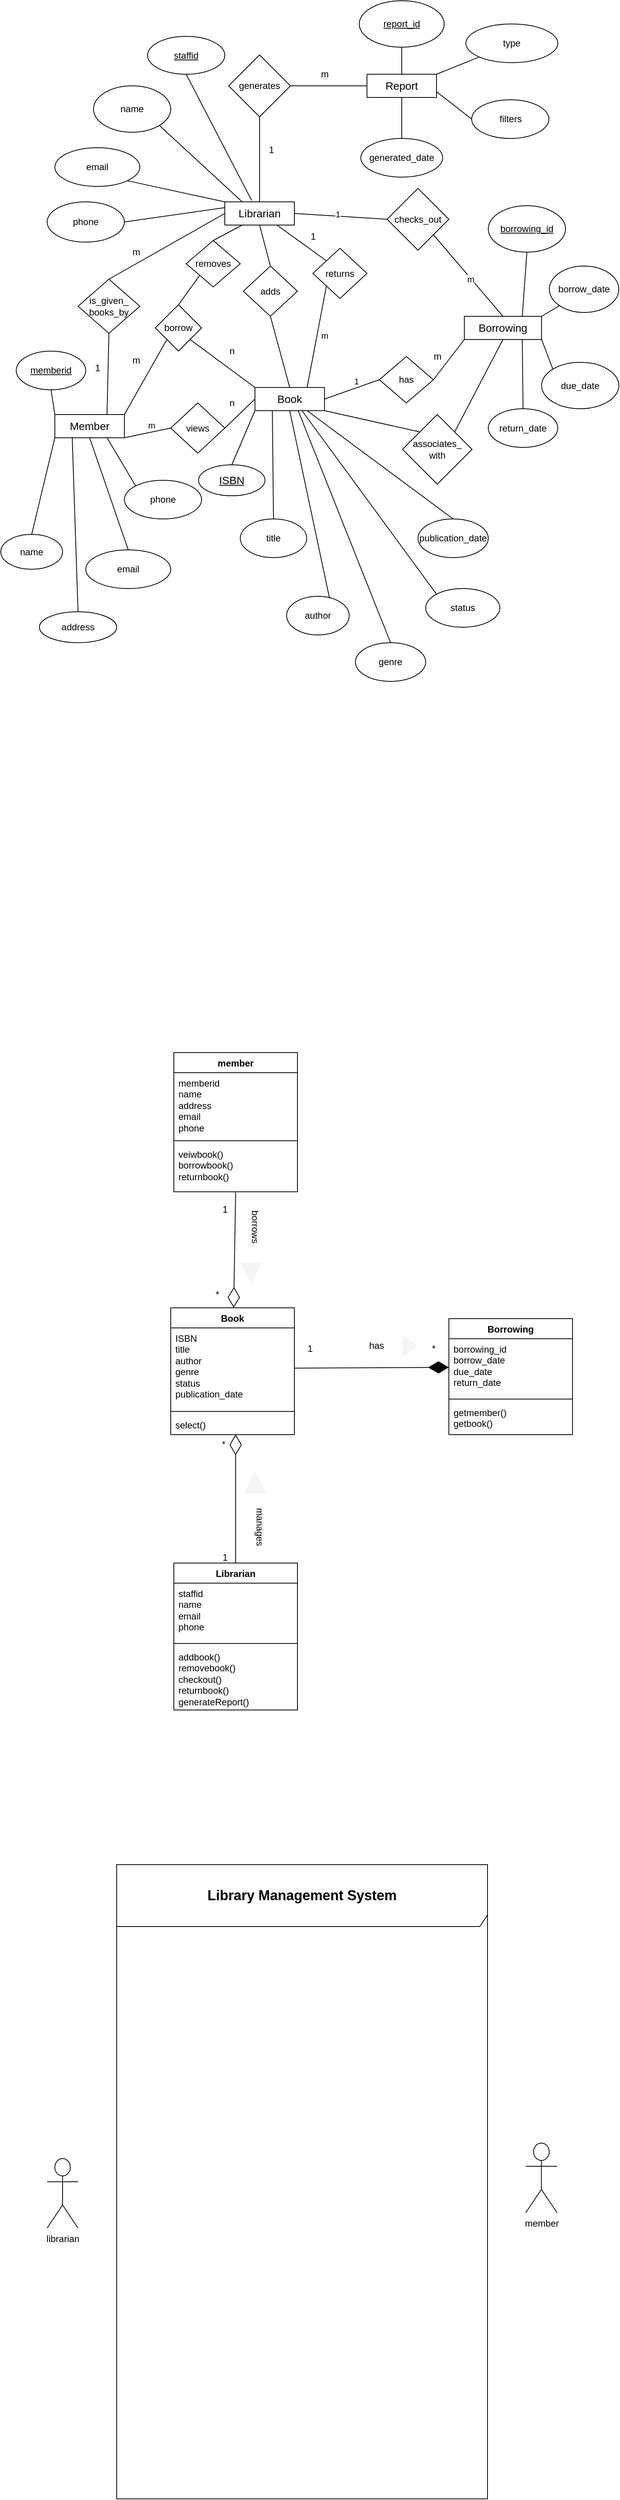 <mxfile version="21.6.6" type="github">
  <diagram name="Page-1" id="8wrmEmwH4_2tLNOu9vzc">
    <mxGraphModel dx="1050" dy="566" grid="1" gridSize="10" guides="1" tooltips="1" connect="1" arrows="1" fold="1" page="1" pageScale="1" pageWidth="827" pageHeight="1169" math="0" shadow="0">
      <root>
        <mxCell id="0" />
        <mxCell id="1" parent="0" />
        <mxCell id="Mp4XWGw3tbu1l4GpmVqD-1" value="&lt;font style=&quot;font-size: 14px;&quot;&gt;Member&lt;/font&gt;" style="rounded=0;whiteSpace=wrap;html=1;" vertex="1" parent="1">
          <mxGeometry x="80" y="565" width="90" height="30" as="geometry" />
        </mxCell>
        <mxCell id="Mp4XWGw3tbu1l4GpmVqD-2" value="&lt;font style=&quot;font-size: 14px;&quot;&gt;Report&lt;/font&gt;" style="rounded=0;whiteSpace=wrap;html=1;" vertex="1" parent="1">
          <mxGeometry x="484" y="125" width="90" height="30" as="geometry" />
        </mxCell>
        <mxCell id="Mp4XWGw3tbu1l4GpmVqD-3" value="&lt;font style=&quot;font-size: 14px;&quot;&gt;Borrowing&lt;/font&gt;" style="rounded=0;whiteSpace=wrap;html=1;" vertex="1" parent="1">
          <mxGeometry x="610" y="438" width="100" height="30" as="geometry" />
        </mxCell>
        <mxCell id="Mp4XWGw3tbu1l4GpmVqD-4" value="&lt;font style=&quot;font-size: 14px;&quot;&gt;Book&lt;/font&gt;" style="rounded=0;whiteSpace=wrap;html=1;" vertex="1" parent="1">
          <mxGeometry x="339" y="530" width="90" height="30" as="geometry" />
        </mxCell>
        <mxCell id="Mp4XWGw3tbu1l4GpmVqD-5" value="&lt;font style=&quot;font-size: 14px;&quot;&gt;Librarian&lt;/font&gt;" style="rounded=0;whiteSpace=wrap;html=1;" vertex="1" parent="1">
          <mxGeometry x="300" y="290" width="90" height="30" as="geometry" />
        </mxCell>
        <mxCell id="Mp4XWGw3tbu1l4GpmVqD-6" value="views" style="rhombus;whiteSpace=wrap;html=1;" vertex="1" parent="1">
          <mxGeometry x="230" y="550" width="70" height="65" as="geometry" />
        </mxCell>
        <mxCell id="Mp4XWGw3tbu1l4GpmVqD-7" value="has" style="rhombus;whiteSpace=wrap;html=1;" vertex="1" parent="1">
          <mxGeometry x="500" y="490" width="70" height="60" as="geometry" />
        </mxCell>
        <mxCell id="Mp4XWGw3tbu1l4GpmVqD-8" value="removes" style="rhombus;whiteSpace=wrap;html=1;" vertex="1" parent="1">
          <mxGeometry x="250" y="340" width="70" height="60" as="geometry" />
        </mxCell>
        <mxCell id="Mp4XWGw3tbu1l4GpmVqD-9" value="returns" style="rhombus;whiteSpace=wrap;html=1;" vertex="1" parent="1">
          <mxGeometry x="414" y="350" width="70" height="65" as="geometry" />
        </mxCell>
        <mxCell id="Mp4XWGw3tbu1l4GpmVqD-10" value="adds" style="rhombus;whiteSpace=wrap;html=1;" vertex="1" parent="1">
          <mxGeometry x="324" y="373" width="70" height="65" as="geometry" />
        </mxCell>
        <mxCell id="Mp4XWGw3tbu1l4GpmVqD-11" value="associates_&lt;br&gt;with" style="rhombus;whiteSpace=wrap;html=1;" vertex="1" parent="1">
          <mxGeometry x="530" y="565" width="90" height="90" as="geometry" />
        </mxCell>
        <mxCell id="Mp4XWGw3tbu1l4GpmVqD-12" value="is_given_&lt;br&gt;books_by" style="rhombus;whiteSpace=wrap;html=1;" vertex="1" parent="1">
          <mxGeometry x="110" y="390" width="80" height="70" as="geometry" />
        </mxCell>
        <mxCell id="Mp4XWGw3tbu1l4GpmVqD-13" value="borrow" style="rhombus;whiteSpace=wrap;html=1;" vertex="1" parent="1">
          <mxGeometry x="210" y="423" width="60" height="60" as="geometry" />
        </mxCell>
        <mxCell id="Mp4XWGw3tbu1l4GpmVqD-14" value="generates" style="rhombus;whiteSpace=wrap;html=1;" vertex="1" parent="1">
          <mxGeometry x="305" y="100" width="80" height="80" as="geometry" />
        </mxCell>
        <mxCell id="Mp4XWGw3tbu1l4GpmVqD-16" value="" style="endArrow=none;html=1;rounded=0;exitX=1;exitY=0.5;exitDx=0;exitDy=0;entryX=0;entryY=0.5;entryDx=0;entryDy=0;" edge="1" parent="1" source="Mp4XWGw3tbu1l4GpmVqD-4" target="Mp4XWGw3tbu1l4GpmVqD-7">
          <mxGeometry width="50" height="50" relative="1" as="geometry">
            <mxPoint x="390" y="570" as="sourcePoint" />
            <mxPoint x="440" y="520" as="targetPoint" />
          </mxGeometry>
        </mxCell>
        <mxCell id="Mp4XWGw3tbu1l4GpmVqD-41" value="1" style="edgeLabel;html=1;align=center;verticalAlign=middle;resizable=0;points=[];" vertex="1" connectable="0" parent="Mp4XWGw3tbu1l4GpmVqD-16">
          <mxGeometry x="0.232" y="8" relative="1" as="geometry">
            <mxPoint as="offset" />
          </mxGeometry>
        </mxCell>
        <mxCell id="Mp4XWGw3tbu1l4GpmVqD-21" value="" style="endArrow=none;html=1;rounded=0;exitX=1;exitY=0.5;exitDx=0;exitDy=0;entryX=0;entryY=1;entryDx=0;entryDy=0;" edge="1" parent="1" source="Mp4XWGw3tbu1l4GpmVqD-7" target="Mp4XWGw3tbu1l4GpmVqD-3">
          <mxGeometry width="50" height="50" relative="1" as="geometry">
            <mxPoint x="570" y="570" as="sourcePoint" />
            <mxPoint x="620" y="520" as="targetPoint" />
          </mxGeometry>
        </mxCell>
        <mxCell id="Mp4XWGw3tbu1l4GpmVqD-22" value="" style="endArrow=none;html=1;rounded=0;exitX=1;exitY=1;exitDx=0;exitDy=0;entryX=0;entryY=0;entryDx=0;entryDy=0;" edge="1" parent="1" source="Mp4XWGw3tbu1l4GpmVqD-13" target="Mp4XWGw3tbu1l4GpmVqD-4">
          <mxGeometry width="50" height="50" relative="1" as="geometry">
            <mxPoint x="260" y="570" as="sourcePoint" />
            <mxPoint x="310" y="520" as="targetPoint" />
          </mxGeometry>
        </mxCell>
        <mxCell id="Mp4XWGw3tbu1l4GpmVqD-24" value="" style="endArrow=none;html=1;rounded=0;exitX=1;exitY=1;exitDx=0;exitDy=0;entryX=0;entryY=0.5;entryDx=0;entryDy=0;" edge="1" parent="1" source="Mp4XWGw3tbu1l4GpmVqD-1" target="Mp4XWGw3tbu1l4GpmVqD-6">
          <mxGeometry width="50" height="50" relative="1" as="geometry">
            <mxPoint x="120" y="580" as="sourcePoint" />
            <mxPoint x="184" y="620" as="targetPoint" />
          </mxGeometry>
        </mxCell>
        <mxCell id="Mp4XWGw3tbu1l4GpmVqD-37" value="m" style="edgeLabel;html=1;align=center;verticalAlign=middle;resizable=0;points=[];" vertex="1" connectable="0" parent="Mp4XWGw3tbu1l4GpmVqD-24">
          <mxGeometry x="0.225" y="9" relative="1" as="geometry">
            <mxPoint as="offset" />
          </mxGeometry>
        </mxCell>
        <mxCell id="Mp4XWGw3tbu1l4GpmVqD-25" value="" style="endArrow=none;html=1;rounded=0;exitX=0.75;exitY=0;exitDx=0;exitDy=0;entryX=0.5;entryY=1;entryDx=0;entryDy=0;" edge="1" parent="1" source="Mp4XWGw3tbu1l4GpmVqD-1" target="Mp4XWGw3tbu1l4GpmVqD-12">
          <mxGeometry width="50" height="50" relative="1" as="geometry">
            <mxPoint x="110" y="450" as="sourcePoint" />
            <mxPoint x="160" y="400" as="targetPoint" />
          </mxGeometry>
        </mxCell>
        <mxCell id="Mp4XWGw3tbu1l4GpmVqD-26" value="" style="endArrow=none;html=1;rounded=0;exitX=0.5;exitY=0;exitDx=0;exitDy=0;entryX=0;entryY=0.5;entryDx=0;entryDy=0;" edge="1" parent="1" source="Mp4XWGw3tbu1l4GpmVqD-12" target="Mp4XWGw3tbu1l4GpmVqD-5">
          <mxGeometry width="50" height="50" relative="1" as="geometry">
            <mxPoint x="150" y="290" as="sourcePoint" />
            <mxPoint x="200" y="240" as="targetPoint" />
          </mxGeometry>
        </mxCell>
        <mxCell id="Mp4XWGw3tbu1l4GpmVqD-27" value="" style="endArrow=none;html=1;rounded=0;exitX=0.5;exitY=0;exitDx=0;exitDy=0;entryX=0;entryY=1;entryDx=0;entryDy=0;" edge="1" parent="1" source="Mp4XWGw3tbu1l4GpmVqD-13" target="Mp4XWGw3tbu1l4GpmVqD-8">
          <mxGeometry width="50" height="50" relative="1" as="geometry">
            <mxPoint x="260" y="430" as="sourcePoint" />
            <mxPoint x="310" y="380" as="targetPoint" />
          </mxGeometry>
        </mxCell>
        <mxCell id="Mp4XWGw3tbu1l4GpmVqD-28" value="" style="endArrow=none;html=1;rounded=0;exitX=0.5;exitY=0;exitDx=0;exitDy=0;entryX=0.5;entryY=1;entryDx=0;entryDy=0;" edge="1" parent="1" source="Mp4XWGw3tbu1l4GpmVqD-10" target="Mp4XWGw3tbu1l4GpmVqD-5">
          <mxGeometry width="50" height="50" relative="1" as="geometry">
            <mxPoint x="370" y="300" as="sourcePoint" />
            <mxPoint x="420" y="250" as="targetPoint" />
          </mxGeometry>
        </mxCell>
        <mxCell id="Mp4XWGw3tbu1l4GpmVqD-29" value="" style="endArrow=none;html=1;rounded=0;exitX=0.75;exitY=0;exitDx=0;exitDy=0;entryX=0;entryY=1;entryDx=0;entryDy=0;" edge="1" parent="1" source="Mp4XWGw3tbu1l4GpmVqD-4" target="Mp4XWGw3tbu1l4GpmVqD-9">
          <mxGeometry width="50" height="50" relative="1" as="geometry">
            <mxPoint x="420" y="470" as="sourcePoint" />
            <mxPoint x="470" y="420" as="targetPoint" />
          </mxGeometry>
        </mxCell>
        <mxCell id="Mp4XWGw3tbu1l4GpmVqD-40" value="m" style="edgeLabel;html=1;align=center;verticalAlign=middle;resizable=0;points=[];" vertex="1" connectable="0" parent="Mp4XWGw3tbu1l4GpmVqD-29">
          <mxGeometry x="0.051" y="-9" relative="1" as="geometry">
            <mxPoint as="offset" />
          </mxGeometry>
        </mxCell>
        <mxCell id="Mp4XWGw3tbu1l4GpmVqD-30" value="" style="endArrow=none;html=1;rounded=0;exitX=0.75;exitY=1;exitDx=0;exitDy=0;entryX=0;entryY=0;entryDx=0;entryDy=0;" edge="1" parent="1" source="Mp4XWGw3tbu1l4GpmVqD-5" target="Mp4XWGw3tbu1l4GpmVqD-9">
          <mxGeometry width="50" height="50" relative="1" as="geometry">
            <mxPoint x="430" y="315" as="sourcePoint" />
            <mxPoint x="480" y="265" as="targetPoint" />
          </mxGeometry>
        </mxCell>
        <mxCell id="Mp4XWGw3tbu1l4GpmVqD-31" value="" style="endArrow=none;html=1;rounded=0;entryX=0.5;entryY=1;entryDx=0;entryDy=0;exitX=0.5;exitY=0;exitDx=0;exitDy=0;" edge="1" parent="1" source="Mp4XWGw3tbu1l4GpmVqD-4" target="Mp4XWGw3tbu1l4GpmVqD-10">
          <mxGeometry width="50" height="50" relative="1" as="geometry">
            <mxPoint x="340" y="450" as="sourcePoint" />
            <mxPoint x="390" y="400" as="targetPoint" />
          </mxGeometry>
        </mxCell>
        <mxCell id="Mp4XWGw3tbu1l4GpmVqD-32" value="" style="endArrow=none;html=1;rounded=0;exitX=0.5;exitY=0;exitDx=0;exitDy=0;entryX=0.25;entryY=1;entryDx=0;entryDy=0;" edge="1" parent="1" source="Mp4XWGw3tbu1l4GpmVqD-8" target="Mp4XWGw3tbu1l4GpmVqD-5">
          <mxGeometry width="50" height="50" relative="1" as="geometry">
            <mxPoint x="300" y="290" as="sourcePoint" />
            <mxPoint x="350" y="240" as="targetPoint" />
          </mxGeometry>
        </mxCell>
        <mxCell id="Mp4XWGw3tbu1l4GpmVqD-33" value="m" style="text;html=1;align=center;verticalAlign=middle;resizable=0;points=[];autosize=1;strokeColor=none;fillColor=none;" vertex="1" parent="1">
          <mxGeometry x="170" y="340" width="30" height="30" as="geometry" />
        </mxCell>
        <mxCell id="Mp4XWGw3tbu1l4GpmVqD-34" value="1" style="text;html=1;align=center;verticalAlign=middle;resizable=0;points=[];autosize=1;strokeColor=none;fillColor=none;" vertex="1" parent="1">
          <mxGeometry x="120" y="490" width="30" height="30" as="geometry" />
        </mxCell>
        <mxCell id="Mp4XWGw3tbu1l4GpmVqD-36" value="n" style="text;html=1;align=center;verticalAlign=middle;resizable=0;points=[];autosize=1;strokeColor=none;fillColor=none;" vertex="1" parent="1">
          <mxGeometry x="294" y="468" width="30" height="30" as="geometry" />
        </mxCell>
        <mxCell id="Mp4XWGw3tbu1l4GpmVqD-39" value="1" style="text;html=1;align=center;verticalAlign=middle;resizable=0;points=[];autosize=1;strokeColor=none;fillColor=none;" vertex="1" parent="1">
          <mxGeometry x="399" y="320" width="30" height="30" as="geometry" />
        </mxCell>
        <mxCell id="Mp4XWGw3tbu1l4GpmVqD-42" value="m" style="text;html=1;align=center;verticalAlign=middle;resizable=0;points=[];autosize=1;strokeColor=none;fillColor=none;" vertex="1" parent="1">
          <mxGeometry x="560" y="475" width="30" height="30" as="geometry" />
        </mxCell>
        <mxCell id="Mp4XWGw3tbu1l4GpmVqD-43" value="" style="endArrow=none;html=1;rounded=0;exitX=1;exitY=1;exitDx=0;exitDy=0;entryX=0;entryY=0;entryDx=0;entryDy=0;" edge="1" parent="1" source="Mp4XWGw3tbu1l4GpmVqD-4" target="Mp4XWGw3tbu1l4GpmVqD-11">
          <mxGeometry width="50" height="50" relative="1" as="geometry">
            <mxPoint x="390" y="770" as="sourcePoint" />
            <mxPoint x="440" y="720" as="targetPoint" />
          </mxGeometry>
        </mxCell>
        <mxCell id="Mp4XWGw3tbu1l4GpmVqD-44" value="" style="endArrow=none;html=1;rounded=0;exitX=1;exitY=0;exitDx=0;exitDy=0;entryX=0.5;entryY=1;entryDx=0;entryDy=0;" edge="1" parent="1" source="Mp4XWGw3tbu1l4GpmVqD-11" target="Mp4XWGw3tbu1l4GpmVqD-3">
          <mxGeometry width="50" height="50" relative="1" as="geometry">
            <mxPoint x="590" y="608" as="sourcePoint" />
            <mxPoint x="640" y="558" as="targetPoint" />
          </mxGeometry>
        </mxCell>
        <mxCell id="Mp4XWGw3tbu1l4GpmVqD-38" value="n" style="text;html=1;align=center;verticalAlign=middle;resizable=0;points=[];autosize=1;strokeColor=none;fillColor=none;" vertex="1" parent="1">
          <mxGeometry x="294" y="535" width="30" height="30" as="geometry" />
        </mxCell>
        <mxCell id="Mp4XWGw3tbu1l4GpmVqD-46" value="" style="endArrow=none;html=1;rounded=0;exitX=1;exitY=0.5;exitDx=0;exitDy=0;entryX=0;entryY=0.5;entryDx=0;entryDy=0;" edge="1" parent="1" source="Mp4XWGw3tbu1l4GpmVqD-6" target="Mp4XWGw3tbu1l4GpmVqD-4">
          <mxGeometry width="50" height="50" relative="1" as="geometry">
            <mxPoint x="230" y="505" as="sourcePoint" />
            <mxPoint x="319" y="595" as="targetPoint" />
          </mxGeometry>
        </mxCell>
        <mxCell id="Mp4XWGw3tbu1l4GpmVqD-47" value="" style="endArrow=none;html=1;rounded=0;exitX=1;exitY=0.5;exitDx=0;exitDy=0;entryX=0;entryY=0.5;entryDx=0;entryDy=0;" edge="1" parent="1" source="Mp4XWGw3tbu1l4GpmVqD-14" target="Mp4XWGw3tbu1l4GpmVqD-2">
          <mxGeometry width="50" height="50" relative="1" as="geometry">
            <mxPoint x="450" y="160" as="sourcePoint" />
            <mxPoint x="539" y="250" as="targetPoint" />
          </mxGeometry>
        </mxCell>
        <mxCell id="Mp4XWGw3tbu1l4GpmVqD-48" value="" style="endArrow=none;html=1;rounded=0;exitX=0.5;exitY=1;exitDx=0;exitDy=0;entryX=0.5;entryY=0;entryDx=0;entryDy=0;" edge="1" parent="1" source="Mp4XWGw3tbu1l4GpmVqD-14" target="Mp4XWGw3tbu1l4GpmVqD-5">
          <mxGeometry width="50" height="50" relative="1" as="geometry">
            <mxPoint x="260" y="170" as="sourcePoint" />
            <mxPoint x="349" y="260" as="targetPoint" />
          </mxGeometry>
        </mxCell>
        <mxCell id="Mp4XWGw3tbu1l4GpmVqD-49" value="1" style="text;html=1;align=center;verticalAlign=middle;resizable=0;points=[];autosize=1;strokeColor=none;fillColor=none;" vertex="1" parent="1">
          <mxGeometry x="345" y="208" width="30" height="30" as="geometry" />
        </mxCell>
        <mxCell id="Mp4XWGw3tbu1l4GpmVqD-50" value="m" style="text;html=1;align=center;verticalAlign=middle;resizable=0;points=[];autosize=1;strokeColor=none;fillColor=none;" vertex="1" parent="1">
          <mxGeometry x="414" y="110" width="30" height="30" as="geometry" />
        </mxCell>
        <mxCell id="Mp4XWGw3tbu1l4GpmVqD-51" value="checks_out" style="rhombus;whiteSpace=wrap;html=1;" vertex="1" parent="1">
          <mxGeometry x="510" y="272.5" width="80" height="80" as="geometry" />
        </mxCell>
        <mxCell id="Mp4XWGw3tbu1l4GpmVqD-52" value="" style="endArrow=none;html=1;rounded=0;exitX=1;exitY=0.5;exitDx=0;exitDy=0;entryX=0;entryY=0.5;entryDx=0;entryDy=0;" edge="1" parent="1" source="Mp4XWGw3tbu1l4GpmVqD-5" target="Mp4XWGw3tbu1l4GpmVqD-51">
          <mxGeometry width="50" height="50" relative="1" as="geometry">
            <mxPoint x="470" y="330" as="sourcePoint" />
            <mxPoint x="520" y="280" as="targetPoint" />
          </mxGeometry>
        </mxCell>
        <mxCell id="Mp4XWGw3tbu1l4GpmVqD-54" value="1" style="edgeLabel;html=1;align=center;verticalAlign=middle;resizable=0;points=[];" vertex="1" connectable="0" parent="Mp4XWGw3tbu1l4GpmVqD-52">
          <mxGeometry x="-0.073" y="3" relative="1" as="geometry">
            <mxPoint as="offset" />
          </mxGeometry>
        </mxCell>
        <mxCell id="Mp4XWGw3tbu1l4GpmVqD-53" value="" style="endArrow=none;html=1;rounded=0;exitX=1;exitY=1;exitDx=0;exitDy=0;entryX=0.5;entryY=0;entryDx=0;entryDy=0;" edge="1" parent="1" source="Mp4XWGw3tbu1l4GpmVqD-51" target="Mp4XWGw3tbu1l4GpmVqD-3">
          <mxGeometry width="50" height="50" relative="1" as="geometry">
            <mxPoint x="660" y="365" as="sourcePoint" />
            <mxPoint x="785" y="370" as="targetPoint" />
          </mxGeometry>
        </mxCell>
        <mxCell id="Mp4XWGw3tbu1l4GpmVqD-55" value="m" style="edgeLabel;html=1;align=center;verticalAlign=middle;resizable=0;points=[];" vertex="1" connectable="0" parent="Mp4XWGw3tbu1l4GpmVqD-53">
          <mxGeometry x="0.065" y="-1" relative="1" as="geometry">
            <mxPoint as="offset" />
          </mxGeometry>
        </mxCell>
        <mxCell id="Mp4XWGw3tbu1l4GpmVqD-56" value="&lt;u&gt;memberid&lt;/u&gt;" style="ellipse;whiteSpace=wrap;html=1;" vertex="1" parent="1">
          <mxGeometry x="30" y="483" width="90" height="50" as="geometry" />
        </mxCell>
        <mxCell id="Mp4XWGw3tbu1l4GpmVqD-57" value="name" style="ellipse;whiteSpace=wrap;html=1;" vertex="1" parent="1">
          <mxGeometry x="10" y="720" width="80" height="45" as="geometry" />
        </mxCell>
        <mxCell id="Mp4XWGw3tbu1l4GpmVqD-58" value="address" style="ellipse;whiteSpace=wrap;html=1;" vertex="1" parent="1">
          <mxGeometry x="60" y="820" width="100" height="40" as="geometry" />
        </mxCell>
        <mxCell id="Mp4XWGw3tbu1l4GpmVqD-59" value="email" style="ellipse;whiteSpace=wrap;html=1;" vertex="1" parent="1">
          <mxGeometry x="120" y="740" width="110" height="50" as="geometry" />
        </mxCell>
        <mxCell id="Mp4XWGw3tbu1l4GpmVqD-60" value="phone" style="ellipse;whiteSpace=wrap;html=1;" vertex="1" parent="1">
          <mxGeometry x="170" y="650" width="100" height="50" as="geometry" />
        </mxCell>
        <mxCell id="Mp4XWGw3tbu1l4GpmVqD-61" value="" style="endArrow=none;html=1;rounded=0;entryX=0.5;entryY=1;entryDx=0;entryDy=0;exitX=0;exitY=0;exitDx=0;exitDy=0;" edge="1" parent="1" source="Mp4XWGw3tbu1l4GpmVqD-1" target="Mp4XWGw3tbu1l4GpmVqD-56">
          <mxGeometry width="50" height="50" relative="1" as="geometry">
            <mxPoint x="30" y="525" as="sourcePoint" />
            <mxPoint x="80" y="475" as="targetPoint" />
          </mxGeometry>
        </mxCell>
        <mxCell id="Mp4XWGw3tbu1l4GpmVqD-62" value="" style="endArrow=none;html=1;rounded=0;exitX=0.5;exitY=0;exitDx=0;exitDy=0;entryX=0;entryY=1;entryDx=0;entryDy=0;" edge="1" parent="1" source="Mp4XWGw3tbu1l4GpmVqD-57" target="Mp4XWGw3tbu1l4GpmVqD-1">
          <mxGeometry width="50" height="50" relative="1" as="geometry">
            <mxPoint x="40" y="600" as="sourcePoint" />
            <mxPoint x="90" y="550" as="targetPoint" />
          </mxGeometry>
        </mxCell>
        <mxCell id="Mp4XWGw3tbu1l4GpmVqD-63" value="" style="endArrow=none;html=1;rounded=0;exitX=0.5;exitY=0;exitDx=0;exitDy=0;entryX=0.25;entryY=1;entryDx=0;entryDy=0;" edge="1" parent="1" source="Mp4XWGw3tbu1l4GpmVqD-58" target="Mp4XWGw3tbu1l4GpmVqD-1">
          <mxGeometry width="50" height="50" relative="1" as="geometry">
            <mxPoint x="120" y="635" as="sourcePoint" />
            <mxPoint x="170" y="585" as="targetPoint" />
          </mxGeometry>
        </mxCell>
        <mxCell id="Mp4XWGw3tbu1l4GpmVqD-64" value="" style="endArrow=none;html=1;rounded=0;exitX=0.5;exitY=0;exitDx=0;exitDy=0;entryX=0.5;entryY=1;entryDx=0;entryDy=0;" edge="1" parent="1" source="Mp4XWGw3tbu1l4GpmVqD-59" target="Mp4XWGw3tbu1l4GpmVqD-1">
          <mxGeometry width="50" height="50" relative="1" as="geometry">
            <mxPoint x="185" y="670" as="sourcePoint" />
            <mxPoint x="235" y="620" as="targetPoint" />
          </mxGeometry>
        </mxCell>
        <mxCell id="Mp4XWGw3tbu1l4GpmVqD-65" value="" style="endArrow=none;html=1;rounded=0;exitX=0.75;exitY=1;exitDx=0;exitDy=0;entryX=0;entryY=0;entryDx=0;entryDy=0;" edge="1" parent="1" source="Mp4XWGw3tbu1l4GpmVqD-1" target="Mp4XWGw3tbu1l4GpmVqD-60">
          <mxGeometry width="50" height="50" relative="1" as="geometry">
            <mxPoint x="185" y="655" as="sourcePoint" />
            <mxPoint x="235" y="605" as="targetPoint" />
          </mxGeometry>
        </mxCell>
        <mxCell id="Mp4XWGw3tbu1l4GpmVqD-35" value="m" style="text;html=1;align=center;verticalAlign=middle;resizable=0;points=[];autosize=1;strokeColor=none;fillColor=none;" vertex="1" parent="1">
          <mxGeometry x="170" y="480" width="30" height="30" as="geometry" />
        </mxCell>
        <mxCell id="Mp4XWGw3tbu1l4GpmVqD-67" value="" style="endArrow=none;html=1;rounded=0;exitX=1;exitY=0;exitDx=0;exitDy=0;entryX=0;entryY=1;entryDx=0;entryDy=0;" edge="1" parent="1" source="Mp4XWGw3tbu1l4GpmVqD-1" target="Mp4XWGw3tbu1l4GpmVqD-13">
          <mxGeometry width="50" height="50" relative="1" as="geometry">
            <mxPoint x="170" y="540" as="sourcePoint" />
            <mxPoint x="220" y="490" as="targetPoint" />
          </mxGeometry>
        </mxCell>
        <mxCell id="Mp4XWGw3tbu1l4GpmVqD-68" value="title" style="ellipse;whiteSpace=wrap;html=1;" vertex="1" parent="1">
          <mxGeometry x="320" y="700" width="86" height="50" as="geometry" />
        </mxCell>
        <mxCell id="Mp4XWGw3tbu1l4GpmVqD-69" value="publication_date" style="ellipse;whiteSpace=wrap;html=1;" vertex="1" parent="1">
          <mxGeometry x="550" y="700" width="91" height="50" as="geometry" />
        </mxCell>
        <mxCell id="Mp4XWGw3tbu1l4GpmVqD-70" value="&lt;font style=&quot;font-size: 14px;&quot;&gt;&lt;u&gt;ISBN&lt;/u&gt;&lt;/font&gt;" style="ellipse;whiteSpace=wrap;html=1;" vertex="1" parent="1">
          <mxGeometry x="266" y="630" width="86" height="40" as="geometry" />
        </mxCell>
        <mxCell id="Mp4XWGw3tbu1l4GpmVqD-71" value="author" style="ellipse;whiteSpace=wrap;html=1;" vertex="1" parent="1">
          <mxGeometry x="380" y="800" width="81" height="50" as="geometry" />
        </mxCell>
        <mxCell id="Mp4XWGw3tbu1l4GpmVqD-72" value="genre" style="ellipse;whiteSpace=wrap;html=1;" vertex="1" parent="1">
          <mxGeometry x="469" y="860" width="91" height="50" as="geometry" />
        </mxCell>
        <mxCell id="Mp4XWGw3tbu1l4GpmVqD-73" value="status" style="ellipse;whiteSpace=wrap;html=1;" vertex="1" parent="1">
          <mxGeometry x="560" y="790" width="96" height="50" as="geometry" />
        </mxCell>
        <mxCell id="Mp4XWGw3tbu1l4GpmVqD-74" value="" style="endArrow=none;html=1;rounded=0;entryX=0;entryY=1;entryDx=0;entryDy=0;exitX=0.5;exitY=0;exitDx=0;exitDy=0;" edge="1" parent="1" source="Mp4XWGw3tbu1l4GpmVqD-70" target="Mp4XWGw3tbu1l4GpmVqD-4">
          <mxGeometry width="50" height="50" relative="1" as="geometry">
            <mxPoint x="375" y="630" as="sourcePoint" />
            <mxPoint x="425" y="580" as="targetPoint" />
          </mxGeometry>
        </mxCell>
        <mxCell id="Mp4XWGw3tbu1l4GpmVqD-75" value="" style="endArrow=none;html=1;rounded=0;entryX=0.25;entryY=1;entryDx=0;entryDy=0;exitX=0.5;exitY=0;exitDx=0;exitDy=0;" edge="1" parent="1" source="Mp4XWGw3tbu1l4GpmVqD-68" target="Mp4XWGw3tbu1l4GpmVqD-4">
          <mxGeometry width="50" height="50" relative="1" as="geometry">
            <mxPoint x="375" y="645" as="sourcePoint" />
            <mxPoint x="425" y="595" as="targetPoint" />
          </mxGeometry>
        </mxCell>
        <mxCell id="Mp4XWGw3tbu1l4GpmVqD-76" value="" style="endArrow=none;html=1;rounded=0;exitX=0.75;exitY=1;exitDx=0;exitDy=0;entryX=0.5;entryY=0;entryDx=0;entryDy=0;" edge="1" parent="1" source="Mp4XWGw3tbu1l4GpmVqD-4" target="Mp4XWGw3tbu1l4GpmVqD-69">
          <mxGeometry width="50" height="50" relative="1" as="geometry">
            <mxPoint x="390" y="685" as="sourcePoint" />
            <mxPoint x="440" y="635" as="targetPoint" />
          </mxGeometry>
        </mxCell>
        <mxCell id="Mp4XWGw3tbu1l4GpmVqD-77" value="" style="endArrow=none;html=1;rounded=0;entryX=0.673;entryY=0.987;entryDx=0;entryDy=0;entryPerimeter=0;exitX=0;exitY=0;exitDx=0;exitDy=0;" edge="1" parent="1" source="Mp4XWGw3tbu1l4GpmVqD-73" target="Mp4XWGw3tbu1l4GpmVqD-4">
          <mxGeometry width="50" height="50" relative="1" as="geometry">
            <mxPoint x="440" y="730" as="sourcePoint" />
            <mxPoint x="490" y="680" as="targetPoint" />
          </mxGeometry>
        </mxCell>
        <mxCell id="Mp4XWGw3tbu1l4GpmVqD-78" value="" style="endArrow=none;html=1;rounded=0;entryX=0.5;entryY=1;entryDx=0;entryDy=0;exitX=0.686;exitY=0.056;exitDx=0;exitDy=0;exitPerimeter=0;" edge="1" parent="1" source="Mp4XWGw3tbu1l4GpmVqD-71" target="Mp4XWGw3tbu1l4GpmVqD-4">
          <mxGeometry width="50" height="50" relative="1" as="geometry">
            <mxPoint x="409" y="730" as="sourcePoint" />
            <mxPoint x="459" y="680" as="targetPoint" />
          </mxGeometry>
        </mxCell>
        <mxCell id="Mp4XWGw3tbu1l4GpmVqD-79" value="" style="endArrow=none;html=1;rounded=0;entryX=0.62;entryY=0.987;entryDx=0;entryDy=0;entryPerimeter=0;exitX=0.5;exitY=0;exitDx=0;exitDy=0;" edge="1" parent="1" source="Mp4XWGw3tbu1l4GpmVqD-72" target="Mp4XWGw3tbu1l4GpmVqD-4">
          <mxGeometry width="50" height="50" relative="1" as="geometry">
            <mxPoint x="409" y="730" as="sourcePoint" />
            <mxPoint x="459" y="680" as="targetPoint" />
          </mxGeometry>
        </mxCell>
        <mxCell id="Mp4XWGw3tbu1l4GpmVqD-80" value="due_date" style="ellipse;whiteSpace=wrap;html=1;" vertex="1" parent="1">
          <mxGeometry x="710" y="497.5" width="100" height="60" as="geometry" />
        </mxCell>
        <mxCell id="Mp4XWGw3tbu1l4GpmVqD-81" value="borrow_date" style="ellipse;whiteSpace=wrap;html=1;" vertex="1" parent="1">
          <mxGeometry x="720" y="373" width="90" height="60" as="geometry" />
        </mxCell>
        <mxCell id="Mp4XWGw3tbu1l4GpmVqD-82" value="return_date" style="ellipse;whiteSpace=wrap;html=1;" vertex="1" parent="1">
          <mxGeometry x="641" y="557.5" width="90" height="50" as="geometry" />
        </mxCell>
        <mxCell id="Mp4XWGw3tbu1l4GpmVqD-83" value="&lt;u&gt;borrowing_id&lt;/u&gt;" style="ellipse;whiteSpace=wrap;html=1;" vertex="1" parent="1">
          <mxGeometry x="641" y="295" width="100" height="60" as="geometry" />
        </mxCell>
        <mxCell id="Mp4XWGw3tbu1l4GpmVqD-84" value="" style="endArrow=none;html=1;rounded=0;exitX=1;exitY=0;exitDx=0;exitDy=0;entryX=0;entryY=1;entryDx=0;entryDy=0;" edge="1" parent="1" source="Mp4XWGw3tbu1l4GpmVqD-3" target="Mp4XWGw3tbu1l4GpmVqD-81">
          <mxGeometry width="50" height="50" relative="1" as="geometry">
            <mxPoint x="700" y="473" as="sourcePoint" />
            <mxPoint x="750" y="423" as="targetPoint" />
          </mxGeometry>
        </mxCell>
        <mxCell id="Mp4XWGw3tbu1l4GpmVqD-85" value="" style="endArrow=none;html=1;rounded=0;exitX=1;exitY=1;exitDx=0;exitDy=0;entryX=0;entryY=0;entryDx=0;entryDy=0;" edge="1" parent="1" source="Mp4XWGw3tbu1l4GpmVqD-3" target="Mp4XWGw3tbu1l4GpmVqD-80">
          <mxGeometry width="50" height="50" relative="1" as="geometry">
            <mxPoint x="710" y="490" as="sourcePoint" />
            <mxPoint x="760" y="440" as="targetPoint" />
          </mxGeometry>
        </mxCell>
        <mxCell id="Mp4XWGw3tbu1l4GpmVqD-86" value="" style="endArrow=none;html=1;rounded=0;entryX=0.75;entryY=1;entryDx=0;entryDy=0;exitX=0.5;exitY=0;exitDx=0;exitDy=0;" edge="1" parent="1" source="Mp4XWGw3tbu1l4GpmVqD-82" target="Mp4XWGw3tbu1l4GpmVqD-3">
          <mxGeometry width="50" height="50" relative="1" as="geometry">
            <mxPoint x="650" y="560" as="sourcePoint" />
            <mxPoint x="700" y="510" as="targetPoint" />
          </mxGeometry>
        </mxCell>
        <mxCell id="Mp4XWGw3tbu1l4GpmVqD-87" value="" style="endArrow=none;html=1;rounded=0;exitX=0.75;exitY=0;exitDx=0;exitDy=0;entryX=0.5;entryY=1;entryDx=0;entryDy=0;" edge="1" parent="1" source="Mp4XWGw3tbu1l4GpmVqD-3" target="Mp4XWGw3tbu1l4GpmVqD-83">
          <mxGeometry width="50" height="50" relative="1" as="geometry">
            <mxPoint x="680" y="400" as="sourcePoint" />
            <mxPoint x="730" y="350" as="targetPoint" />
          </mxGeometry>
        </mxCell>
        <mxCell id="Mp4XWGw3tbu1l4GpmVqD-88" value="name" style="ellipse;whiteSpace=wrap;html=1;" vertex="1" parent="1">
          <mxGeometry x="130" y="140" width="100" height="60" as="geometry" />
        </mxCell>
        <mxCell id="Mp4XWGw3tbu1l4GpmVqD-89" value="email" style="ellipse;whiteSpace=wrap;html=1;" vertex="1" parent="1">
          <mxGeometry x="80" y="220" width="110" height="50" as="geometry" />
        </mxCell>
        <mxCell id="Mp4XWGw3tbu1l4GpmVqD-90" value="phone" style="ellipse;whiteSpace=wrap;html=1;" vertex="1" parent="1">
          <mxGeometry x="70" y="290" width="100" height="52" as="geometry" />
        </mxCell>
        <mxCell id="Mp4XWGw3tbu1l4GpmVqD-91" value="&lt;u&gt;staffid&lt;/u&gt;" style="ellipse;whiteSpace=wrap;html=1;" vertex="1" parent="1">
          <mxGeometry x="200" y="76" width="100" height="49" as="geometry" />
        </mxCell>
        <mxCell id="Mp4XWGw3tbu1l4GpmVqD-92" value="" style="endArrow=none;html=1;rounded=0;exitX=0.5;exitY=1;exitDx=0;exitDy=0;entryX=0.387;entryY=-0.053;entryDx=0;entryDy=0;entryPerimeter=0;" edge="1" parent="1" source="Mp4XWGw3tbu1l4GpmVqD-91" target="Mp4XWGw3tbu1l4GpmVqD-5">
          <mxGeometry width="50" height="50" relative="1" as="geometry">
            <mxPoint x="260" y="230" as="sourcePoint" />
            <mxPoint x="310" y="180" as="targetPoint" />
          </mxGeometry>
        </mxCell>
        <mxCell id="Mp4XWGw3tbu1l4GpmVqD-93" value="" style="endArrow=none;html=1;rounded=0;exitX=1;exitY=1;exitDx=0;exitDy=0;entryX=0.25;entryY=0;entryDx=0;entryDy=0;" edge="1" parent="1" source="Mp4XWGw3tbu1l4GpmVqD-88" target="Mp4XWGw3tbu1l4GpmVqD-5">
          <mxGeometry width="50" height="50" relative="1" as="geometry">
            <mxPoint x="250" y="248" as="sourcePoint" />
            <mxPoint x="300" y="198" as="targetPoint" />
          </mxGeometry>
        </mxCell>
        <mxCell id="Mp4XWGw3tbu1l4GpmVqD-94" value="" style="endArrow=none;html=1;rounded=0;exitX=1;exitY=1;exitDx=0;exitDy=0;entryX=0;entryY=0;entryDx=0;entryDy=0;" edge="1" parent="1" source="Mp4XWGw3tbu1l4GpmVqD-89" target="Mp4XWGw3tbu1l4GpmVqD-5">
          <mxGeometry width="50" height="50" relative="1" as="geometry">
            <mxPoint x="225" y="279" as="sourcePoint" />
            <mxPoint x="275" y="229" as="targetPoint" />
          </mxGeometry>
        </mxCell>
        <mxCell id="Mp4XWGw3tbu1l4GpmVqD-95" value="" style="endArrow=none;html=1;rounded=0;exitX=1;exitY=0.5;exitDx=0;exitDy=0;entryX=0;entryY=0.25;entryDx=0;entryDy=0;" edge="1" parent="1" source="Mp4XWGw3tbu1l4GpmVqD-90" target="Mp4XWGw3tbu1l4GpmVqD-5">
          <mxGeometry width="50" height="50" relative="1" as="geometry">
            <mxPoint x="215" y="308" as="sourcePoint" />
            <mxPoint x="265" y="258" as="targetPoint" />
          </mxGeometry>
        </mxCell>
        <mxCell id="Mp4XWGw3tbu1l4GpmVqD-96" value="&lt;u&gt;report_id&lt;/u&gt;" style="ellipse;whiteSpace=wrap;html=1;" vertex="1" parent="1">
          <mxGeometry x="474" y="30" width="110" height="60" as="geometry" />
        </mxCell>
        <mxCell id="Mp4XWGw3tbu1l4GpmVqD-97" value="type" style="ellipse;whiteSpace=wrap;html=1;" vertex="1" parent="1">
          <mxGeometry x="612" y="60" width="119" height="50" as="geometry" />
        </mxCell>
        <mxCell id="Mp4XWGw3tbu1l4GpmVqD-98" value="filters" style="ellipse;whiteSpace=wrap;html=1;" vertex="1" parent="1">
          <mxGeometry x="619.5" y="158" width="100" height="50" as="geometry" />
        </mxCell>
        <mxCell id="Mp4XWGw3tbu1l4GpmVqD-99" value="generated_date" style="ellipse;whiteSpace=wrap;html=1;" vertex="1" parent="1">
          <mxGeometry x="476" y="208" width="106" height="50" as="geometry" />
        </mxCell>
        <mxCell id="Mp4XWGw3tbu1l4GpmVqD-100" value="" style="endArrow=none;html=1;rounded=0;entryX=0.5;entryY=1;entryDx=0;entryDy=0;exitX=0.5;exitY=0;exitDx=0;exitDy=0;" edge="1" parent="1" source="Mp4XWGw3tbu1l4GpmVqD-99" target="Mp4XWGw3tbu1l4GpmVqD-2">
          <mxGeometry width="50" height="50" relative="1" as="geometry">
            <mxPoint x="469" y="238" as="sourcePoint" />
            <mxPoint x="519" y="188" as="targetPoint" />
          </mxGeometry>
        </mxCell>
        <mxCell id="Mp4XWGw3tbu1l4GpmVqD-101" value="" style="endArrow=none;html=1;rounded=0;exitX=1;exitY=0.75;exitDx=0;exitDy=0;entryX=0;entryY=0.5;entryDx=0;entryDy=0;" edge="1" parent="1" source="Mp4XWGw3tbu1l4GpmVqD-2" target="Mp4XWGw3tbu1l4GpmVqD-98">
          <mxGeometry width="50" height="50" relative="1" as="geometry">
            <mxPoint x="600" y="160" as="sourcePoint" />
            <mxPoint x="650" y="110" as="targetPoint" />
          </mxGeometry>
        </mxCell>
        <mxCell id="Mp4XWGw3tbu1l4GpmVqD-102" value="" style="endArrow=none;html=1;rounded=0;entryX=0;entryY=1;entryDx=0;entryDy=0;" edge="1" parent="1" target="Mp4XWGw3tbu1l4GpmVqD-97">
          <mxGeometry width="50" height="50" relative="1" as="geometry">
            <mxPoint x="574" y="125" as="sourcePoint" />
            <mxPoint x="600" y="80" as="targetPoint" />
          </mxGeometry>
        </mxCell>
        <mxCell id="Mp4XWGw3tbu1l4GpmVqD-103" value="" style="endArrow=none;html=1;rounded=0;exitX=0.5;exitY=0;exitDx=0;exitDy=0;entryX=0.5;entryY=1;entryDx=0;entryDy=0;" edge="1" parent="1" source="Mp4XWGw3tbu1l4GpmVqD-2" target="Mp4XWGw3tbu1l4GpmVqD-96">
          <mxGeometry width="50" height="50" relative="1" as="geometry">
            <mxPoint x="510" y="140" as="sourcePoint" />
            <mxPoint x="560" y="90" as="targetPoint" />
          </mxGeometry>
        </mxCell>
        <mxCell id="Mp4XWGw3tbu1l4GpmVqD-104" value="member" style="swimlane;fontStyle=1;align=center;verticalAlign=top;childLayout=stackLayout;horizontal=1;startSize=26;horizontalStack=0;resizeParent=1;resizeParentMax=0;resizeLast=0;collapsible=1;marginBottom=0;whiteSpace=wrap;html=1;" vertex="1" parent="1">
          <mxGeometry x="234" y="1390" width="160" height="180" as="geometry" />
        </mxCell>
        <mxCell id="Mp4XWGw3tbu1l4GpmVqD-105" value="memberid&lt;br&gt;name&lt;br&gt;address&lt;br&gt;email&lt;br&gt;phone" style="text;strokeColor=none;fillColor=none;align=left;verticalAlign=top;spacingLeft=4;spacingRight=4;overflow=hidden;rotatable=0;points=[[0,0.5],[1,0.5]];portConstraint=eastwest;whiteSpace=wrap;html=1;" vertex="1" parent="Mp4XWGw3tbu1l4GpmVqD-104">
          <mxGeometry y="26" width="160" height="84" as="geometry" />
        </mxCell>
        <mxCell id="Mp4XWGw3tbu1l4GpmVqD-106" value="" style="line;strokeWidth=1;fillColor=none;align=left;verticalAlign=middle;spacingTop=-1;spacingLeft=3;spacingRight=3;rotatable=0;labelPosition=right;points=[];portConstraint=eastwest;strokeColor=inherit;" vertex="1" parent="Mp4XWGw3tbu1l4GpmVqD-104">
          <mxGeometry y="110" width="160" height="8" as="geometry" />
        </mxCell>
        <mxCell id="Mp4XWGw3tbu1l4GpmVqD-107" value="veiwbook()&lt;br&gt;borrowbook()&lt;br&gt;returnbook()" style="text;strokeColor=none;fillColor=none;align=left;verticalAlign=top;spacingLeft=4;spacingRight=4;overflow=hidden;rotatable=0;points=[[0,0.5],[1,0.5]];portConstraint=eastwest;whiteSpace=wrap;html=1;" vertex="1" parent="Mp4XWGw3tbu1l4GpmVqD-104">
          <mxGeometry y="118" width="160" height="62" as="geometry" />
        </mxCell>
        <mxCell id="Mp4XWGw3tbu1l4GpmVqD-108" value="Librarian" style="swimlane;fontStyle=1;align=center;verticalAlign=top;childLayout=stackLayout;horizontal=1;startSize=26;horizontalStack=0;resizeParent=1;resizeParentMax=0;resizeLast=0;collapsible=1;marginBottom=0;whiteSpace=wrap;html=1;" vertex="1" parent="1">
          <mxGeometry x="234" y="2050" width="160" height="190" as="geometry" />
        </mxCell>
        <mxCell id="Mp4XWGw3tbu1l4GpmVqD-109" value="staffid&lt;br&gt;name&lt;br&gt;email&lt;br&gt;phone" style="text;strokeColor=none;fillColor=none;align=left;verticalAlign=top;spacingLeft=4;spacingRight=4;overflow=hidden;rotatable=0;points=[[0,0.5],[1,0.5]];portConstraint=eastwest;whiteSpace=wrap;html=1;" vertex="1" parent="Mp4XWGw3tbu1l4GpmVqD-108">
          <mxGeometry y="26" width="160" height="74" as="geometry" />
        </mxCell>
        <mxCell id="Mp4XWGw3tbu1l4GpmVqD-110" value="" style="line;strokeWidth=1;fillColor=none;align=left;verticalAlign=middle;spacingTop=-1;spacingLeft=3;spacingRight=3;rotatable=0;labelPosition=right;points=[];portConstraint=eastwest;strokeColor=inherit;" vertex="1" parent="Mp4XWGw3tbu1l4GpmVqD-108">
          <mxGeometry y="100" width="160" height="8" as="geometry" />
        </mxCell>
        <mxCell id="Mp4XWGw3tbu1l4GpmVqD-111" value="addbook()&lt;br&gt;removebook()&lt;br&gt;checkout()&lt;br&gt;returnbook()&lt;br&gt;generateReport()" style="text;strokeColor=none;fillColor=none;align=left;verticalAlign=top;spacingLeft=4;spacingRight=4;overflow=hidden;rotatable=0;points=[[0,0.5],[1,0.5]];portConstraint=eastwest;whiteSpace=wrap;html=1;" vertex="1" parent="Mp4XWGw3tbu1l4GpmVqD-108">
          <mxGeometry y="108" width="160" height="82" as="geometry" />
        </mxCell>
        <mxCell id="Mp4XWGw3tbu1l4GpmVqD-112" value="Book" style="swimlane;fontStyle=1;align=center;verticalAlign=top;childLayout=stackLayout;horizontal=1;startSize=26;horizontalStack=0;resizeParent=1;resizeParentMax=0;resizeLast=0;collapsible=1;marginBottom=0;whiteSpace=wrap;html=1;" vertex="1" parent="1">
          <mxGeometry x="230" y="1720" width="160" height="164" as="geometry" />
        </mxCell>
        <mxCell id="Mp4XWGw3tbu1l4GpmVqD-113" value="ISBN&lt;br&gt;title&lt;br&gt;author&lt;br&gt;genre&lt;br&gt;status&lt;br&gt;publication_date" style="text;strokeColor=none;fillColor=none;align=left;verticalAlign=top;spacingLeft=4;spacingRight=4;overflow=hidden;rotatable=0;points=[[0,0.5],[1,0.5]];portConstraint=eastwest;whiteSpace=wrap;html=1;" vertex="1" parent="Mp4XWGw3tbu1l4GpmVqD-112">
          <mxGeometry y="26" width="160" height="104" as="geometry" />
        </mxCell>
        <mxCell id="Mp4XWGw3tbu1l4GpmVqD-114" value="" style="line;strokeWidth=1;fillColor=none;align=left;verticalAlign=middle;spacingTop=-1;spacingLeft=3;spacingRight=3;rotatable=0;labelPosition=right;points=[];portConstraint=eastwest;strokeColor=inherit;" vertex="1" parent="Mp4XWGw3tbu1l4GpmVqD-112">
          <mxGeometry y="130" width="160" height="8" as="geometry" />
        </mxCell>
        <mxCell id="Mp4XWGw3tbu1l4GpmVqD-115" value="select()" style="text;strokeColor=none;fillColor=none;align=left;verticalAlign=top;spacingLeft=4;spacingRight=4;overflow=hidden;rotatable=0;points=[[0,0.5],[1,0.5]];portConstraint=eastwest;whiteSpace=wrap;html=1;" vertex="1" parent="Mp4XWGw3tbu1l4GpmVqD-112">
          <mxGeometry y="138" width="160" height="26" as="geometry" />
        </mxCell>
        <mxCell id="Mp4XWGw3tbu1l4GpmVqD-116" value="Borrowing" style="swimlane;fontStyle=1;align=center;verticalAlign=top;childLayout=stackLayout;horizontal=1;startSize=26;horizontalStack=0;resizeParent=1;resizeParentMax=0;resizeLast=0;collapsible=1;marginBottom=0;whiteSpace=wrap;html=1;" vertex="1" parent="1">
          <mxGeometry x="590" y="1734" width="160" height="150" as="geometry" />
        </mxCell>
        <mxCell id="Mp4XWGw3tbu1l4GpmVqD-117" value="borrowing_id&lt;br&gt;borrow_date&lt;br&gt;due_date&lt;br&gt;return_date&lt;br&gt;&lt;br&gt;&lt;br&gt;&lt;br&gt;&lt;br&gt;&lt;br&gt;&lt;br&gt;&lt;br&gt;&lt;br&gt;&lt;br&gt;&lt;br&gt;&lt;br&gt;&lt;br&gt;&lt;br&gt;&lt;br&gt;&lt;br&gt;&lt;br&gt;&lt;br&gt;&lt;br&gt;&lt;br&gt;&lt;br&gt;&lt;br&gt;" style="text;strokeColor=none;fillColor=none;align=left;verticalAlign=top;spacingLeft=4;spacingRight=4;overflow=hidden;rotatable=0;points=[[0,0.5],[1,0.5]];portConstraint=eastwest;whiteSpace=wrap;html=1;" vertex="1" parent="Mp4XWGw3tbu1l4GpmVqD-116">
          <mxGeometry y="26" width="160" height="74" as="geometry" />
        </mxCell>
        <mxCell id="Mp4XWGw3tbu1l4GpmVqD-118" value="" style="line;strokeWidth=1;fillColor=none;align=left;verticalAlign=middle;spacingTop=-1;spacingLeft=3;spacingRight=3;rotatable=0;labelPosition=right;points=[];portConstraint=eastwest;strokeColor=inherit;" vertex="1" parent="Mp4XWGw3tbu1l4GpmVqD-116">
          <mxGeometry y="100" width="160" height="8" as="geometry" />
        </mxCell>
        <mxCell id="Mp4XWGw3tbu1l4GpmVqD-119" value="getmember()&lt;br&gt;getbook()" style="text;strokeColor=none;fillColor=none;align=left;verticalAlign=top;spacingLeft=4;spacingRight=4;overflow=hidden;rotatable=0;points=[[0,0.5],[1,0.5]];portConstraint=eastwest;whiteSpace=wrap;html=1;" vertex="1" parent="Mp4XWGw3tbu1l4GpmVqD-116">
          <mxGeometry y="108" width="160" height="42" as="geometry" />
        </mxCell>
        <mxCell id="Mp4XWGw3tbu1l4GpmVqD-120" value="" style="endArrow=diamondThin;endFill=0;endSize=24;html=1;rounded=0;exitX=0.5;exitY=1.015;exitDx=0;exitDy=0;exitPerimeter=0;" edge="1" parent="1" source="Mp4XWGw3tbu1l4GpmVqD-107" target="Mp4XWGw3tbu1l4GpmVqD-112">
          <mxGeometry width="160" relative="1" as="geometry">
            <mxPoint x="170" y="1640" as="sourcePoint" />
            <mxPoint x="330" y="1640" as="targetPoint" />
          </mxGeometry>
        </mxCell>
        <mxCell id="Mp4XWGw3tbu1l4GpmVqD-121" value="" style="endArrow=diamondThin;endFill=0;endSize=24;html=1;rounded=0;exitX=0.5;exitY=0;exitDx=0;exitDy=0;entryX=0.525;entryY=0.985;entryDx=0;entryDy=0;entryPerimeter=0;" edge="1" parent="1" source="Mp4XWGw3tbu1l4GpmVqD-108" target="Mp4XWGw3tbu1l4GpmVqD-115">
          <mxGeometry width="160" relative="1" as="geometry">
            <mxPoint x="210" y="1950" as="sourcePoint" />
            <mxPoint x="310" y="1880" as="targetPoint" />
          </mxGeometry>
        </mxCell>
        <mxCell id="Mp4XWGw3tbu1l4GpmVqD-135" value="*" style="edgeLabel;html=1;align=center;verticalAlign=middle;resizable=0;points=[];" vertex="1" connectable="0" parent="Mp4XWGw3tbu1l4GpmVqD-121">
          <mxGeometry x="0.856" y="16" relative="1" as="geometry">
            <mxPoint as="offset" />
          </mxGeometry>
        </mxCell>
        <mxCell id="Mp4XWGw3tbu1l4GpmVqD-123" value="" style="triangle;whiteSpace=wrap;html=1;fillColor=#f5f5f5;fontColor=#333333;strokeColor=#FFFFFF;rotation=90;" vertex="1" parent="1">
          <mxGeometry x="320" y="1660" width="28" height="30" as="geometry" />
        </mxCell>
        <mxCell id="Mp4XWGw3tbu1l4GpmVqD-124" value="" style="triangle;whiteSpace=wrap;html=1;fillColor=#f5f5f5;fontColor=#333333;strokeColor=#FFFFFF;rotation=-90;" vertex="1" parent="1">
          <mxGeometry x="324" y="1930" width="30" height="30" as="geometry" />
        </mxCell>
        <mxCell id="Mp4XWGw3tbu1l4GpmVqD-125" value="" style="triangle;whiteSpace=wrap;html=1;fillColor=#f5f5f5;fontColor=#333333;strokeColor=#FFFFFF;" vertex="1" parent="1">
          <mxGeometry x="529.5" y="1754" width="20.5" height="30" as="geometry" />
        </mxCell>
        <mxCell id="Mp4XWGw3tbu1l4GpmVqD-127" value="" style="endArrow=diamondThin;endFill=1;endSize=24;html=1;rounded=0;entryX=0;entryY=0.5;entryDx=0;entryDy=0;exitX=1;exitY=0.5;exitDx=0;exitDy=0;" edge="1" parent="1" source="Mp4XWGw3tbu1l4GpmVqD-113" target="Mp4XWGw3tbu1l4GpmVqD-117">
          <mxGeometry width="160" relative="1" as="geometry">
            <mxPoint x="414" y="1801.5" as="sourcePoint" />
            <mxPoint x="574" y="1801.5" as="targetPoint" />
          </mxGeometry>
        </mxCell>
        <mxCell id="Mp4XWGw3tbu1l4GpmVqD-128" value="borrows" style="text;html=1;align=center;verticalAlign=middle;resizable=0;points=[];autosize=1;strokeColor=none;fillColor=none;rotation=90;" vertex="1" parent="1">
          <mxGeometry x="304" y="1600" width="70" height="30" as="geometry" />
        </mxCell>
        <mxCell id="Mp4XWGw3tbu1l4GpmVqD-129" value="has" style="text;html=1;align=center;verticalAlign=middle;resizable=0;points=[];autosize=1;strokeColor=none;fillColor=none;" vertex="1" parent="1">
          <mxGeometry x="476" y="1754" width="40" height="30" as="geometry" />
        </mxCell>
        <mxCell id="Mp4XWGw3tbu1l4GpmVqD-130" value="manages" style="text;html=1;align=center;verticalAlign=middle;resizable=0;points=[];autosize=1;strokeColor=none;fillColor=none;rotation=90;" vertex="1" parent="1">
          <mxGeometry x="310" y="1988" width="70" height="30" as="geometry" />
        </mxCell>
        <mxCell id="Mp4XWGw3tbu1l4GpmVqD-131" value="1" style="text;html=1;align=center;verticalAlign=middle;resizable=0;points=[];autosize=1;strokeColor=none;fillColor=none;" vertex="1" parent="1">
          <mxGeometry x="285" y="1578" width="30" height="30" as="geometry" />
        </mxCell>
        <mxCell id="Mp4XWGw3tbu1l4GpmVqD-132" value="*" style="text;html=1;align=center;verticalAlign=middle;resizable=0;points=[];autosize=1;strokeColor=none;fillColor=none;" vertex="1" parent="1">
          <mxGeometry x="275" y="1688" width="30" height="30" as="geometry" />
        </mxCell>
        <mxCell id="Mp4XWGw3tbu1l4GpmVqD-133" value="1" style="text;html=1;align=center;verticalAlign=middle;resizable=0;points=[];autosize=1;strokeColor=none;fillColor=none;" vertex="1" parent="1">
          <mxGeometry x="395" y="1758" width="30" height="30" as="geometry" />
        </mxCell>
        <mxCell id="Mp4XWGw3tbu1l4GpmVqD-134" value="*" style="text;html=1;align=center;verticalAlign=middle;resizable=0;points=[];autosize=1;strokeColor=none;fillColor=none;" vertex="1" parent="1">
          <mxGeometry x="555" y="1758" width="30" height="30" as="geometry" />
        </mxCell>
        <mxCell id="Mp4XWGw3tbu1l4GpmVqD-136" value="1" style="text;html=1;align=center;verticalAlign=middle;resizable=0;points=[];autosize=1;strokeColor=none;fillColor=none;" vertex="1" parent="1">
          <mxGeometry x="285" y="2028" width="30" height="30" as="geometry" />
        </mxCell>
        <mxCell id="Mp4XWGw3tbu1l4GpmVqD-137" value="librarian" style="shape=umlActor;verticalLabelPosition=bottom;verticalAlign=top;html=1;" vertex="1" parent="1">
          <mxGeometry x="70" y="2820" width="40" height="90" as="geometry" />
        </mxCell>
        <mxCell id="Mp4XWGw3tbu1l4GpmVqD-138" value="member" style="shape=umlActor;verticalLabelPosition=bottom;verticalAlign=top;html=1;" vertex="1" parent="1">
          <mxGeometry x="689.5" y="2800" width="40.5" height="90" as="geometry" />
        </mxCell>
        <mxCell id="Mp4XWGw3tbu1l4GpmVqD-139" value="&lt;font style=&quot;font-size: 18px;&quot;&gt;&lt;b&gt;Library Management System&lt;/b&gt;&lt;/font&gt;" style="shape=umlFrame;whiteSpace=wrap;html=1;pointerEvents=0;width=480;height=80;" vertex="1" parent="1">
          <mxGeometry x="160" y="2440" width="480" height="820" as="geometry" />
        </mxCell>
      </root>
    </mxGraphModel>
  </diagram>
</mxfile>
